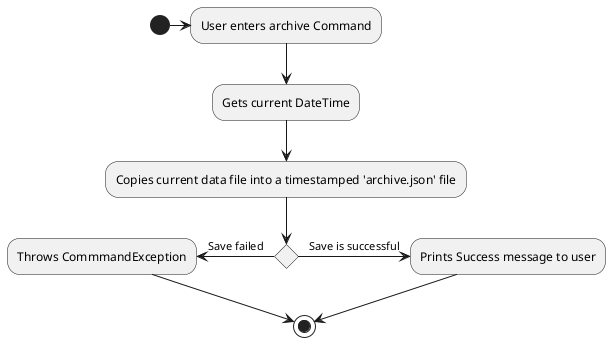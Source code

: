 @startuml
(*) -> User enters archive Command
--> "Gets current DateTime"
--> "Copies current data file into a timestamped 'archive.json' file"
if "" then
-right>[Save is successful] "Prints Success message to user"
-down-> (*)
else
-left> [Save failed] "Throws CommmandException"
endif
-down-> (*)
@enduml
